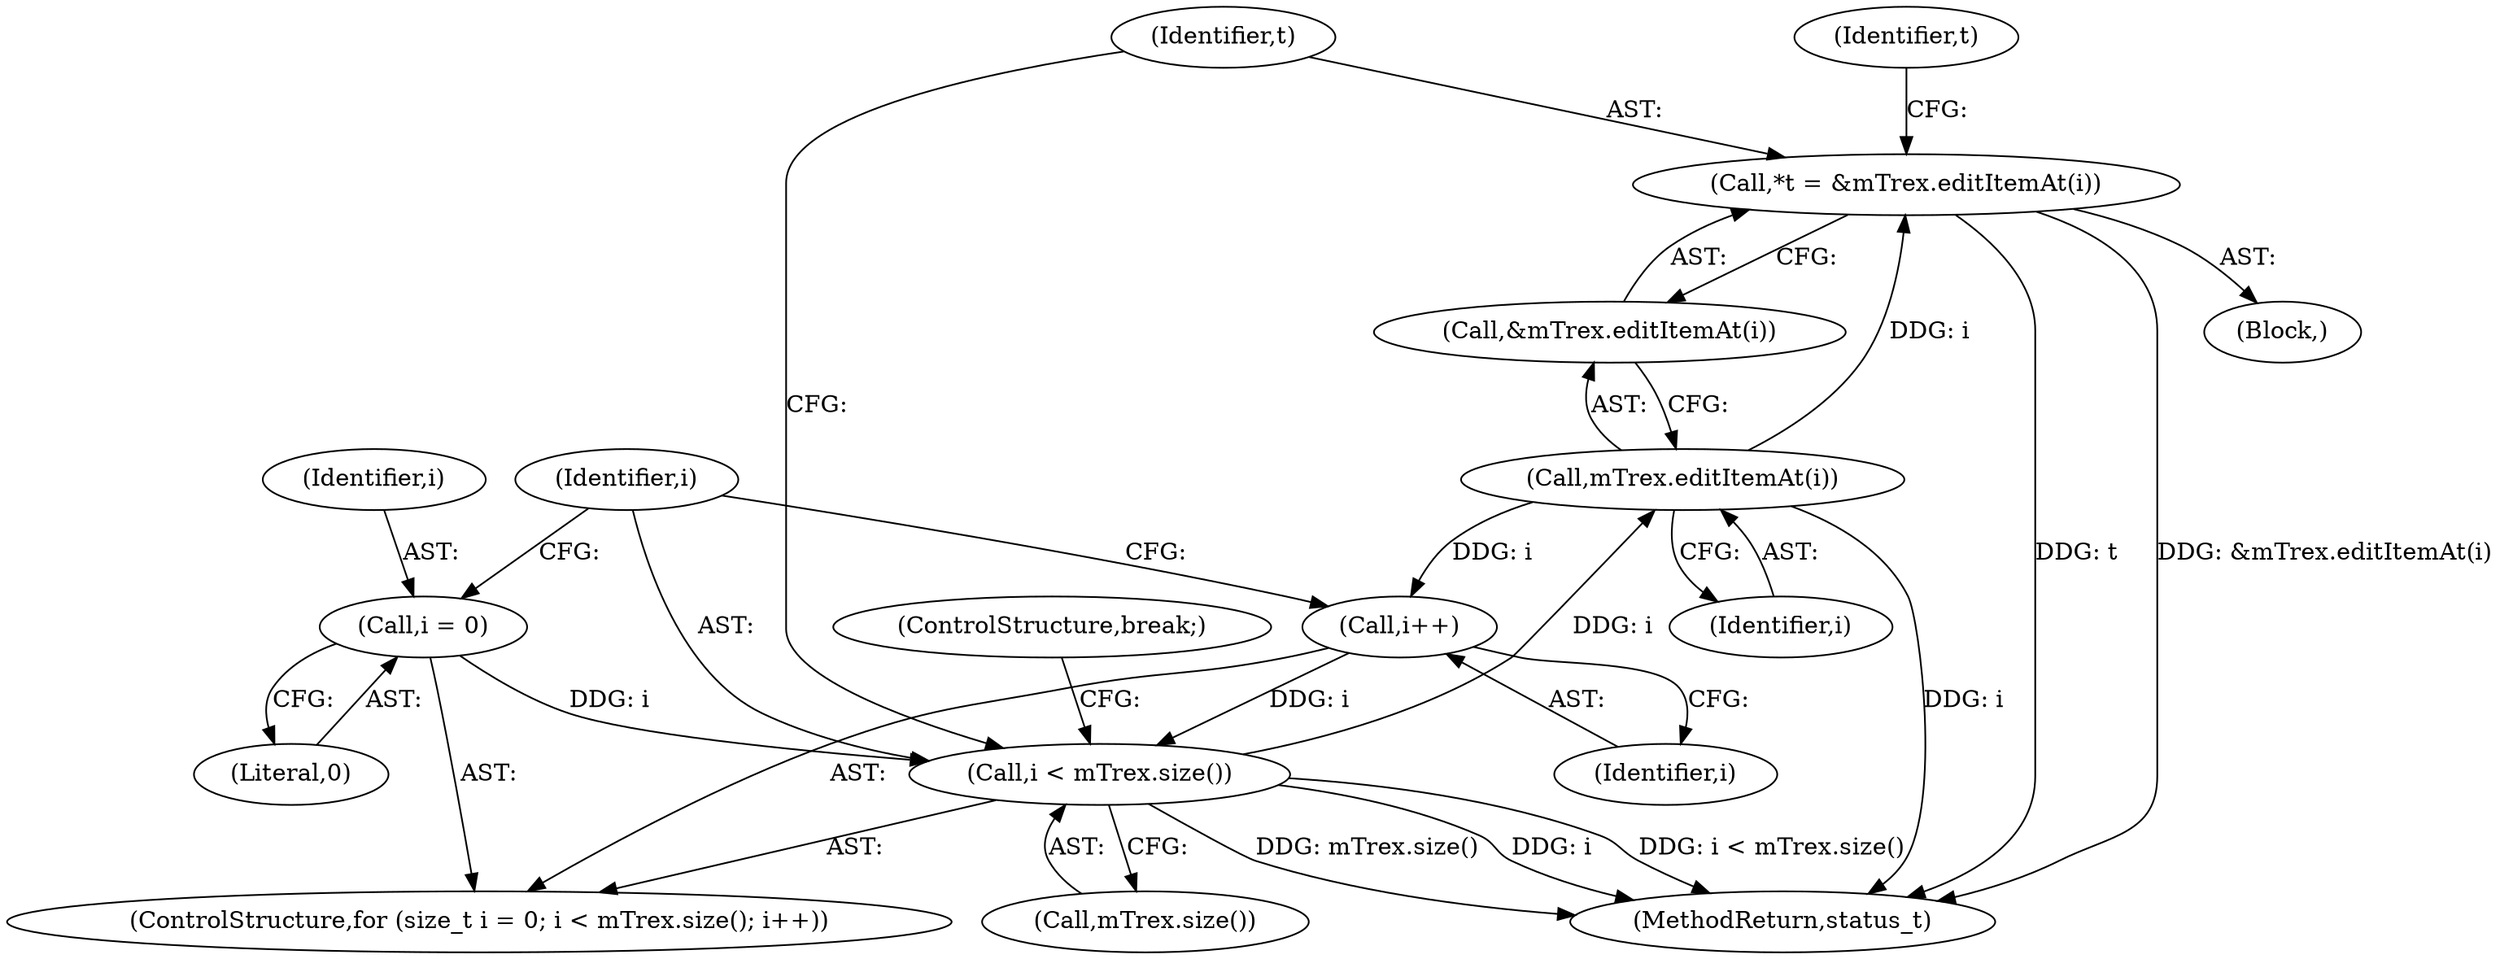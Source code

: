 digraph "0_Android_8a3a2f6ea7defe1a81bb32b3c9f3537f84749b9d@pointer" {
"1002415" [label="(Call,*t = &mTrex.editItemAt(i))"];
"1002418" [label="(Call,mTrex.editItemAt(i))"];
"1002408" [label="(Call,i < mTrex.size())"];
"1002405" [label="(Call,i = 0)"];
"1002411" [label="(Call,i++)"];
"1002419" [label="(Identifier,i)"];
"1002407" [label="(Literal,0)"];
"1002413" [label="(Block,)"];
"1002415" [label="(Call,*t = &mTrex.editItemAt(i))"];
"1002409" [label="(Identifier,i)"];
"1002411" [label="(Call,i++)"];
"1002405" [label="(Call,i = 0)"];
"1002416" [label="(Identifier,t)"];
"1002412" [label="(Identifier,i)"];
"1002423" [label="(Identifier,t)"];
"1002410" [label="(Call,mTrex.size())"];
"1002468" [label="(ControlStructure,break;)"];
"1002408" [label="(Call,i < mTrex.size())"];
"1002403" [label="(ControlStructure,for (size_t i = 0; i < mTrex.size(); i++))"];
"1002417" [label="(Call,&mTrex.editItemAt(i))"];
"1002406" [label="(Identifier,i)"];
"1002418" [label="(Call,mTrex.editItemAt(i))"];
"1003903" [label="(MethodReturn,status_t)"];
"1002415" -> "1002413"  [label="AST: "];
"1002415" -> "1002417"  [label="CFG: "];
"1002416" -> "1002415"  [label="AST: "];
"1002417" -> "1002415"  [label="AST: "];
"1002423" -> "1002415"  [label="CFG: "];
"1002415" -> "1003903"  [label="DDG: &mTrex.editItemAt(i)"];
"1002415" -> "1003903"  [label="DDG: t"];
"1002418" -> "1002415"  [label="DDG: i"];
"1002418" -> "1002417"  [label="AST: "];
"1002418" -> "1002419"  [label="CFG: "];
"1002419" -> "1002418"  [label="AST: "];
"1002417" -> "1002418"  [label="CFG: "];
"1002418" -> "1003903"  [label="DDG: i"];
"1002418" -> "1002411"  [label="DDG: i"];
"1002408" -> "1002418"  [label="DDG: i"];
"1002408" -> "1002403"  [label="AST: "];
"1002408" -> "1002410"  [label="CFG: "];
"1002409" -> "1002408"  [label="AST: "];
"1002410" -> "1002408"  [label="AST: "];
"1002416" -> "1002408"  [label="CFG: "];
"1002468" -> "1002408"  [label="CFG: "];
"1002408" -> "1003903"  [label="DDG: i < mTrex.size()"];
"1002408" -> "1003903"  [label="DDG: mTrex.size()"];
"1002408" -> "1003903"  [label="DDG: i"];
"1002405" -> "1002408"  [label="DDG: i"];
"1002411" -> "1002408"  [label="DDG: i"];
"1002405" -> "1002403"  [label="AST: "];
"1002405" -> "1002407"  [label="CFG: "];
"1002406" -> "1002405"  [label="AST: "];
"1002407" -> "1002405"  [label="AST: "];
"1002409" -> "1002405"  [label="CFG: "];
"1002411" -> "1002403"  [label="AST: "];
"1002411" -> "1002412"  [label="CFG: "];
"1002412" -> "1002411"  [label="AST: "];
"1002409" -> "1002411"  [label="CFG: "];
}
